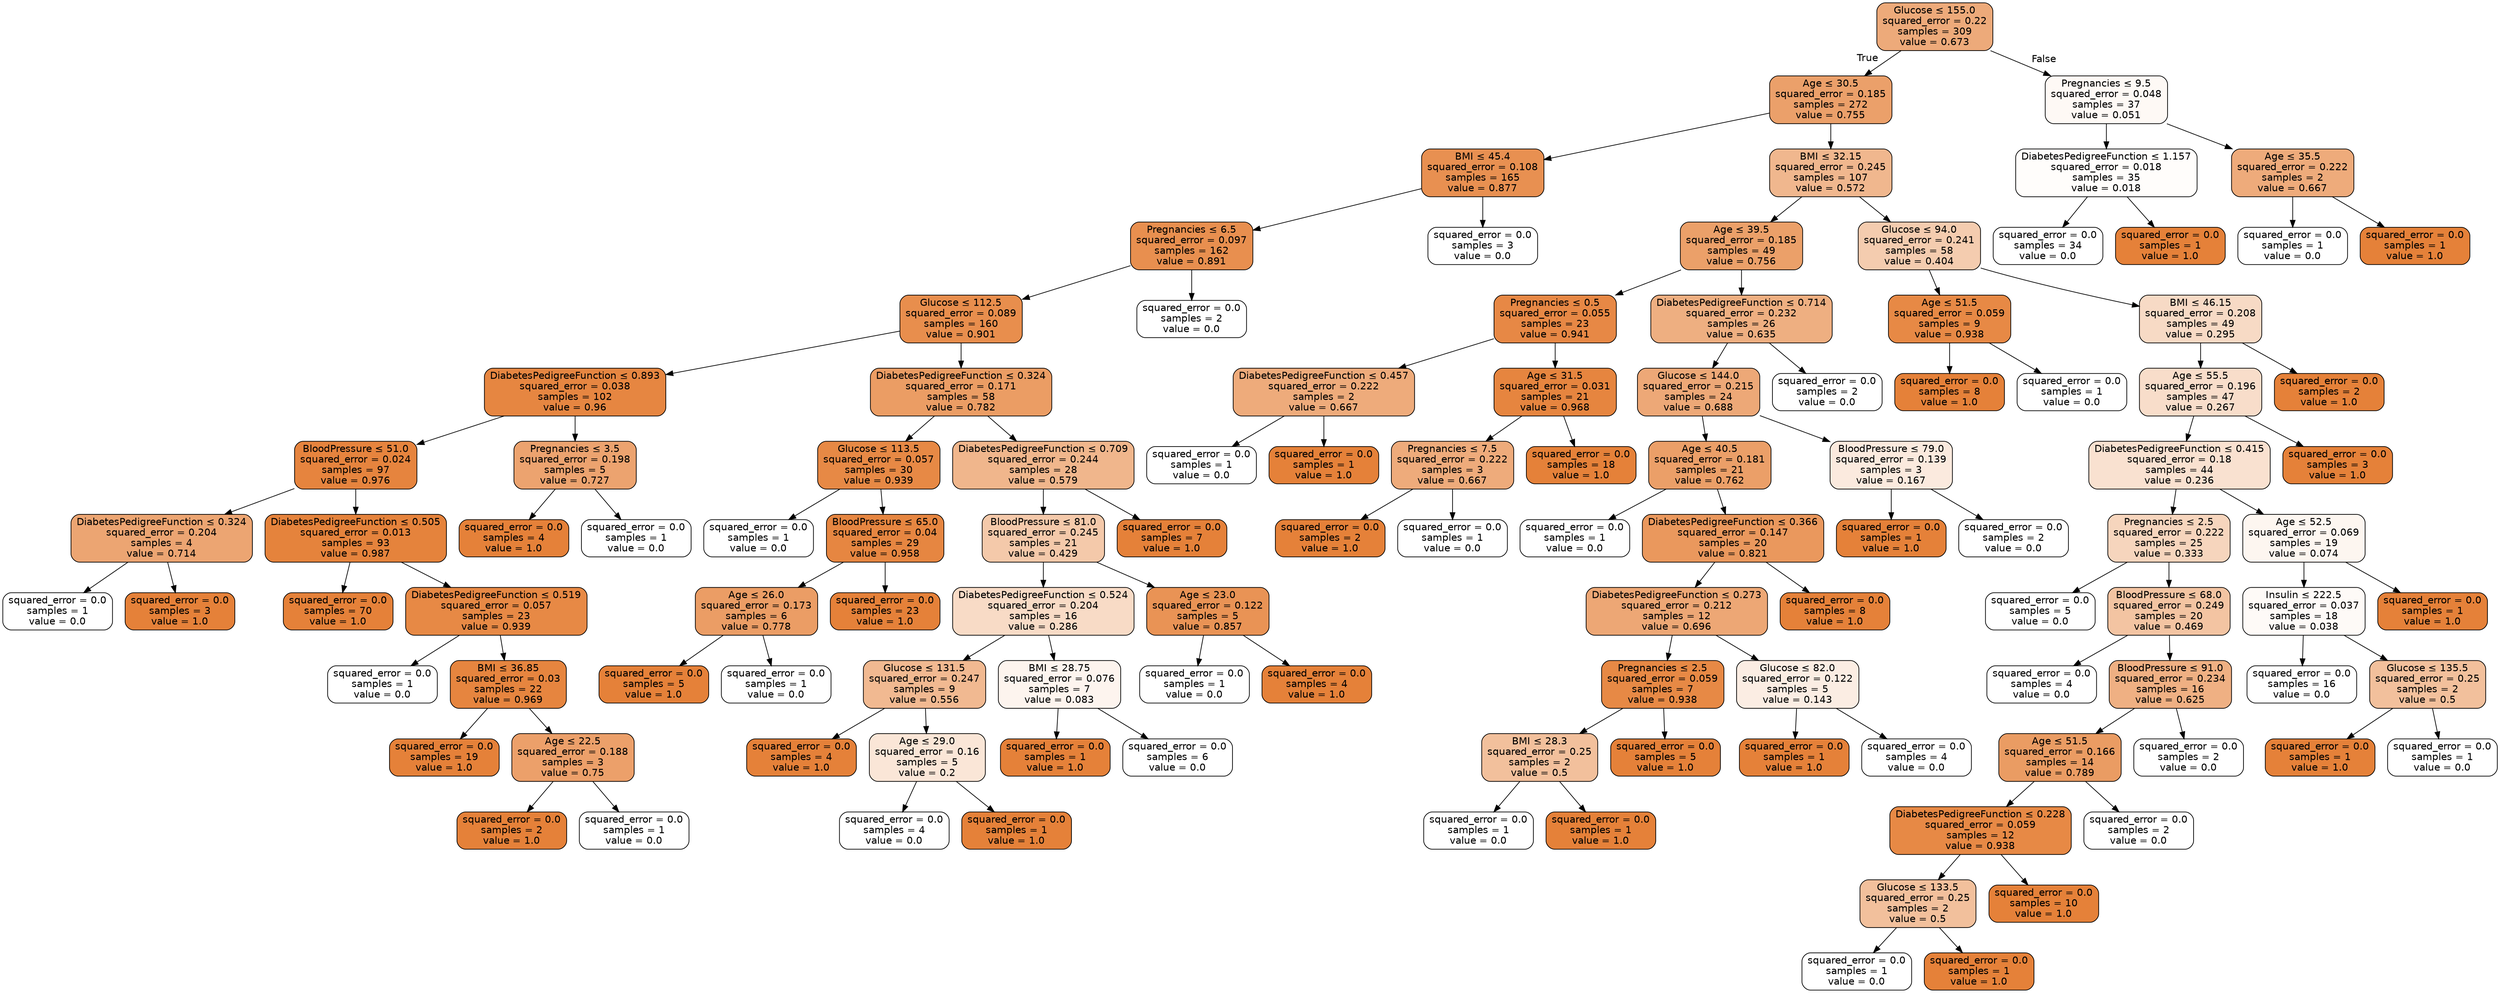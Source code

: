 digraph Tree {
node [shape=box, style="filled, rounded", color="black", fontname="helvetica"] ;
edge [fontname="helvetica"] ;
0 [label=<Glucose &le; 155.0<br/>squared_error = 0.22<br/>samples = 309<br/>value = 0.673>, fillcolor="#edaa7a"] ;
1 [label=<Age &le; 30.5<br/>squared_error = 0.185<br/>samples = 272<br/>value = 0.755>, fillcolor="#eba06a"] ;
0 -> 1 [labeldistance=2.5, labelangle=45, headlabel="True"] ;
2 [label=<BMI &le; 45.4<br/>squared_error = 0.108<br/>samples = 165<br/>value = 0.877>, fillcolor="#e89051"] ;
1 -> 2 ;
3 [label=<Pregnancies &le; 6.5<br/>squared_error = 0.097<br/>samples = 162<br/>value = 0.891>, fillcolor="#e88f4f"] ;
2 -> 3 ;
4 [label=<Glucose &le; 112.5<br/>squared_error = 0.089<br/>samples = 160<br/>value = 0.901>, fillcolor="#e88e4d"] ;
3 -> 4 ;
5 [label=<DiabetesPedigreeFunction &le; 0.893<br/>squared_error = 0.038<br/>samples = 102<br/>value = 0.96>, fillcolor="#e68641"] ;
4 -> 5 ;
6 [label=<BloodPressure &le; 51.0<br/>squared_error = 0.024<br/>samples = 97<br/>value = 0.976>, fillcolor="#e6843e"] ;
5 -> 6 ;
7 [label=<DiabetesPedigreeFunction &le; 0.324<br/>squared_error = 0.204<br/>samples = 4<br/>value = 0.714>, fillcolor="#eca572"] ;
6 -> 7 ;
8 [label=<squared_error = 0.0<br/>samples = 1<br/>value = 0.0>, fillcolor="#ffffff"] ;
7 -> 8 ;
9 [label=<squared_error = 0.0<br/>samples = 3<br/>value = 1.0>, fillcolor="#e58139"] ;
7 -> 9 ;
10 [label=<DiabetesPedigreeFunction &le; 0.505<br/>squared_error = 0.013<br/>samples = 93<br/>value = 0.987>, fillcolor="#e5833c"] ;
6 -> 10 ;
11 [label=<squared_error = 0.0<br/>samples = 70<br/>value = 1.0>, fillcolor="#e58139"] ;
10 -> 11 ;
12 [label=<DiabetesPedigreeFunction &le; 0.519<br/>squared_error = 0.057<br/>samples = 23<br/>value = 0.939>, fillcolor="#e78945"] ;
10 -> 12 ;
13 [label=<squared_error = 0.0<br/>samples = 1<br/>value = 0.0>, fillcolor="#ffffff"] ;
12 -> 13 ;
14 [label=<BMI &le; 36.85<br/>squared_error = 0.03<br/>samples = 22<br/>value = 0.969>, fillcolor="#e6853f"] ;
12 -> 14 ;
15 [label=<squared_error = 0.0<br/>samples = 19<br/>value = 1.0>, fillcolor="#e58139"] ;
14 -> 15 ;
16 [label=<Age &le; 22.5<br/>squared_error = 0.188<br/>samples = 3<br/>value = 0.75>, fillcolor="#eca06a"] ;
14 -> 16 ;
17 [label=<squared_error = 0.0<br/>samples = 2<br/>value = 1.0>, fillcolor="#e58139"] ;
16 -> 17 ;
18 [label=<squared_error = 0.0<br/>samples = 1<br/>value = 0.0>, fillcolor="#ffffff"] ;
16 -> 18 ;
19 [label=<Pregnancies &le; 3.5<br/>squared_error = 0.198<br/>samples = 5<br/>value = 0.727>, fillcolor="#eca36f"] ;
5 -> 19 ;
20 [label=<squared_error = 0.0<br/>samples = 4<br/>value = 1.0>, fillcolor="#e58139"] ;
19 -> 20 ;
21 [label=<squared_error = 0.0<br/>samples = 1<br/>value = 0.0>, fillcolor="#ffffff"] ;
19 -> 21 ;
22 [label=<DiabetesPedigreeFunction &le; 0.324<br/>squared_error = 0.171<br/>samples = 58<br/>value = 0.782>, fillcolor="#eb9d64"] ;
4 -> 22 ;
23 [label=<Glucose &le; 113.5<br/>squared_error = 0.057<br/>samples = 30<br/>value = 0.939>, fillcolor="#e78945"] ;
22 -> 23 ;
24 [label=<squared_error = 0.0<br/>samples = 1<br/>value = 0.0>, fillcolor="#ffffff"] ;
23 -> 24 ;
25 [label=<BloodPressure &le; 65.0<br/>squared_error = 0.04<br/>samples = 29<br/>value = 0.958>, fillcolor="#e68641"] ;
23 -> 25 ;
26 [label=<Age &le; 26.0<br/>squared_error = 0.173<br/>samples = 6<br/>value = 0.778>, fillcolor="#eb9d65"] ;
25 -> 26 ;
27 [label=<squared_error = 0.0<br/>samples = 5<br/>value = 1.0>, fillcolor="#e58139"] ;
26 -> 27 ;
28 [label=<squared_error = 0.0<br/>samples = 1<br/>value = 0.0>, fillcolor="#ffffff"] ;
26 -> 28 ;
29 [label=<squared_error = 0.0<br/>samples = 23<br/>value = 1.0>, fillcolor="#e58139"] ;
25 -> 29 ;
30 [label=<DiabetesPedigreeFunction &le; 0.709<br/>squared_error = 0.244<br/>samples = 28<br/>value = 0.579>, fillcolor="#f0b68c"] ;
22 -> 30 ;
31 [label=<BloodPressure &le; 81.0<br/>squared_error = 0.245<br/>samples = 21<br/>value = 0.429>, fillcolor="#f4c9aa"] ;
30 -> 31 ;
32 [label=<DiabetesPedigreeFunction &le; 0.524<br/>squared_error = 0.204<br/>samples = 16<br/>value = 0.286>, fillcolor="#f8dbc6"] ;
31 -> 32 ;
33 [label=<Glucose &le; 131.5<br/>squared_error = 0.247<br/>samples = 9<br/>value = 0.556>, fillcolor="#f1b991"] ;
32 -> 33 ;
34 [label=<squared_error = 0.0<br/>samples = 4<br/>value = 1.0>, fillcolor="#e58139"] ;
33 -> 34 ;
35 [label=<Age &le; 29.0<br/>squared_error = 0.16<br/>samples = 5<br/>value = 0.2>, fillcolor="#fae6d7"] ;
33 -> 35 ;
36 [label=<squared_error = 0.0<br/>samples = 4<br/>value = 0.0>, fillcolor="#ffffff"] ;
35 -> 36 ;
37 [label=<squared_error = 0.0<br/>samples = 1<br/>value = 1.0>, fillcolor="#e58139"] ;
35 -> 37 ;
38 [label=<BMI &le; 28.75<br/>squared_error = 0.076<br/>samples = 7<br/>value = 0.083>, fillcolor="#fdf4ee"] ;
32 -> 38 ;
39 [label=<squared_error = 0.0<br/>samples = 1<br/>value = 1.0>, fillcolor="#e58139"] ;
38 -> 39 ;
40 [label=<squared_error = 0.0<br/>samples = 6<br/>value = 0.0>, fillcolor="#ffffff"] ;
38 -> 40 ;
41 [label=<Age &le; 23.0<br/>squared_error = 0.122<br/>samples = 5<br/>value = 0.857>, fillcolor="#e99355"] ;
31 -> 41 ;
42 [label=<squared_error = 0.0<br/>samples = 1<br/>value = 0.0>, fillcolor="#ffffff"] ;
41 -> 42 ;
43 [label=<squared_error = 0.0<br/>samples = 4<br/>value = 1.0>, fillcolor="#e58139"] ;
41 -> 43 ;
44 [label=<squared_error = 0.0<br/>samples = 7<br/>value = 1.0>, fillcolor="#e58139"] ;
30 -> 44 ;
45 [label=<squared_error = 0.0<br/>samples = 2<br/>value = 0.0>, fillcolor="#ffffff"] ;
3 -> 45 ;
46 [label=<squared_error = 0.0<br/>samples = 3<br/>value = 0.0>, fillcolor="#ffffff"] ;
2 -> 46 ;
47 [label=<BMI &le; 32.15<br/>squared_error = 0.245<br/>samples = 107<br/>value = 0.572>, fillcolor="#f0b78e"] ;
1 -> 47 ;
48 [label=<Age &le; 39.5<br/>squared_error = 0.185<br/>samples = 49<br/>value = 0.756>, fillcolor="#eba069"] ;
47 -> 48 ;
49 [label=<Pregnancies &le; 0.5<br/>squared_error = 0.055<br/>samples = 23<br/>value = 0.941>, fillcolor="#e78845"] ;
48 -> 49 ;
50 [label=<DiabetesPedigreeFunction &le; 0.457<br/>squared_error = 0.222<br/>samples = 2<br/>value = 0.667>, fillcolor="#eeab7b"] ;
49 -> 50 ;
51 [label=<squared_error = 0.0<br/>samples = 1<br/>value = 0.0>, fillcolor="#ffffff"] ;
50 -> 51 ;
52 [label=<squared_error = 0.0<br/>samples = 1<br/>value = 1.0>, fillcolor="#e58139"] ;
50 -> 52 ;
53 [label=<Age &le; 31.5<br/>squared_error = 0.031<br/>samples = 21<br/>value = 0.968>, fillcolor="#e6853f"] ;
49 -> 53 ;
54 [label=<Pregnancies &le; 7.5<br/>squared_error = 0.222<br/>samples = 3<br/>value = 0.667>, fillcolor="#eeab7b"] ;
53 -> 54 ;
55 [label=<squared_error = 0.0<br/>samples = 2<br/>value = 1.0>, fillcolor="#e58139"] ;
54 -> 55 ;
56 [label=<squared_error = 0.0<br/>samples = 1<br/>value = 0.0>, fillcolor="#ffffff"] ;
54 -> 56 ;
57 [label=<squared_error = 0.0<br/>samples = 18<br/>value = 1.0>, fillcolor="#e58139"] ;
53 -> 57 ;
58 [label=<DiabetesPedigreeFunction &le; 0.714<br/>squared_error = 0.232<br/>samples = 26<br/>value = 0.635>, fillcolor="#eeaf81"] ;
48 -> 58 ;
59 [label=<Glucose &le; 144.0<br/>squared_error = 0.215<br/>samples = 24<br/>value = 0.688>, fillcolor="#eda877"] ;
58 -> 59 ;
60 [label=<Age &le; 40.5<br/>squared_error = 0.181<br/>samples = 21<br/>value = 0.762>, fillcolor="#eb9f68"] ;
59 -> 60 ;
61 [label=<squared_error = 0.0<br/>samples = 1<br/>value = 0.0>, fillcolor="#ffffff"] ;
60 -> 61 ;
62 [label=<DiabetesPedigreeFunction &le; 0.366<br/>squared_error = 0.147<br/>samples = 20<br/>value = 0.821>, fillcolor="#ea985d"] ;
60 -> 62 ;
63 [label=<DiabetesPedigreeFunction &le; 0.273<br/>squared_error = 0.212<br/>samples = 12<br/>value = 0.696>, fillcolor="#eda775"] ;
62 -> 63 ;
64 [label=<Pregnancies &le; 2.5<br/>squared_error = 0.059<br/>samples = 7<br/>value = 0.938>, fillcolor="#e78945"] ;
63 -> 64 ;
65 [label=<BMI &le; 28.3<br/>squared_error = 0.25<br/>samples = 2<br/>value = 0.5>, fillcolor="#f2c09c"] ;
64 -> 65 ;
66 [label=<squared_error = 0.0<br/>samples = 1<br/>value = 0.0>, fillcolor="#ffffff"] ;
65 -> 66 ;
67 [label=<squared_error = 0.0<br/>samples = 1<br/>value = 1.0>, fillcolor="#e58139"] ;
65 -> 67 ;
68 [label=<squared_error = 0.0<br/>samples = 5<br/>value = 1.0>, fillcolor="#e58139"] ;
64 -> 68 ;
69 [label=<Glucose &le; 82.0<br/>squared_error = 0.122<br/>samples = 5<br/>value = 0.143>, fillcolor="#fbede3"] ;
63 -> 69 ;
70 [label=<squared_error = 0.0<br/>samples = 1<br/>value = 1.0>, fillcolor="#e58139"] ;
69 -> 70 ;
71 [label=<squared_error = 0.0<br/>samples = 4<br/>value = 0.0>, fillcolor="#ffffff"] ;
69 -> 71 ;
72 [label=<squared_error = 0.0<br/>samples = 8<br/>value = 1.0>, fillcolor="#e58139"] ;
62 -> 72 ;
73 [label=<BloodPressure &le; 79.0<br/>squared_error = 0.139<br/>samples = 3<br/>value = 0.167>, fillcolor="#fbeade"] ;
59 -> 73 ;
74 [label=<squared_error = 0.0<br/>samples = 1<br/>value = 1.0>, fillcolor="#e58139"] ;
73 -> 74 ;
75 [label=<squared_error = 0.0<br/>samples = 2<br/>value = 0.0>, fillcolor="#ffffff"] ;
73 -> 75 ;
76 [label=<squared_error = 0.0<br/>samples = 2<br/>value = 0.0>, fillcolor="#ffffff"] ;
58 -> 76 ;
77 [label=<Glucose &le; 94.0<br/>squared_error = 0.241<br/>samples = 58<br/>value = 0.404>, fillcolor="#f4ccaf"] ;
47 -> 77 ;
78 [label=<Age &le; 51.5<br/>squared_error = 0.059<br/>samples = 9<br/>value = 0.938>, fillcolor="#e78945"] ;
77 -> 78 ;
79 [label=<squared_error = 0.0<br/>samples = 8<br/>value = 1.0>, fillcolor="#e58139"] ;
78 -> 79 ;
80 [label=<squared_error = 0.0<br/>samples = 1<br/>value = 0.0>, fillcolor="#ffffff"] ;
78 -> 80 ;
81 [label=<BMI &le; 46.15<br/>squared_error = 0.208<br/>samples = 49<br/>value = 0.295>, fillcolor="#f7dac5"] ;
77 -> 81 ;
82 [label=<Age &le; 55.5<br/>squared_error = 0.196<br/>samples = 47<br/>value = 0.267>, fillcolor="#f8ddca"] ;
81 -> 82 ;
83 [label=<DiabetesPedigreeFunction &le; 0.415<br/>squared_error = 0.18<br/>samples = 44<br/>value = 0.236>, fillcolor="#f9e1d0"] ;
82 -> 83 ;
84 [label=<Pregnancies &le; 2.5<br/>squared_error = 0.222<br/>samples = 25<br/>value = 0.333>, fillcolor="#f6d5bd"] ;
83 -> 84 ;
85 [label=<squared_error = 0.0<br/>samples = 5<br/>value = 0.0>, fillcolor="#ffffff"] ;
84 -> 85 ;
86 [label=<BloodPressure &le; 68.0<br/>squared_error = 0.249<br/>samples = 20<br/>value = 0.469>, fillcolor="#f3c4a2"] ;
84 -> 86 ;
87 [label=<squared_error = 0.0<br/>samples = 4<br/>value = 0.0>, fillcolor="#ffffff"] ;
86 -> 87 ;
88 [label=<BloodPressure &le; 91.0<br/>squared_error = 0.234<br/>samples = 16<br/>value = 0.625>, fillcolor="#efb083"] ;
86 -> 88 ;
89 [label=<Age &le; 51.5<br/>squared_error = 0.166<br/>samples = 14<br/>value = 0.789>, fillcolor="#ea9c63"] ;
88 -> 89 ;
90 [label=<DiabetesPedigreeFunction &le; 0.228<br/>squared_error = 0.059<br/>samples = 12<br/>value = 0.938>, fillcolor="#e78945"] ;
89 -> 90 ;
91 [label=<Glucose &le; 133.5<br/>squared_error = 0.25<br/>samples = 2<br/>value = 0.5>, fillcolor="#f2c09c"] ;
90 -> 91 ;
92 [label=<squared_error = 0.0<br/>samples = 1<br/>value = 0.0>, fillcolor="#ffffff"] ;
91 -> 92 ;
93 [label=<squared_error = 0.0<br/>samples = 1<br/>value = 1.0>, fillcolor="#e58139"] ;
91 -> 93 ;
94 [label=<squared_error = 0.0<br/>samples = 10<br/>value = 1.0>, fillcolor="#e58139"] ;
90 -> 94 ;
95 [label=<squared_error = 0.0<br/>samples = 2<br/>value = 0.0>, fillcolor="#ffffff"] ;
89 -> 95 ;
96 [label=<squared_error = 0.0<br/>samples = 2<br/>value = 0.0>, fillcolor="#ffffff"] ;
88 -> 96 ;
97 [label=<Age &le; 52.5<br/>squared_error = 0.069<br/>samples = 19<br/>value = 0.074>, fillcolor="#fdf6f0"] ;
83 -> 97 ;
98 [label=<Insulin &le; 222.5<br/>squared_error = 0.037<br/>samples = 18<br/>value = 0.038>, fillcolor="#fefaf7"] ;
97 -> 98 ;
99 [label=<squared_error = 0.0<br/>samples = 16<br/>value = 0.0>, fillcolor="#ffffff"] ;
98 -> 99 ;
100 [label=<Glucose &le; 135.5<br/>squared_error = 0.25<br/>samples = 2<br/>value = 0.5>, fillcolor="#f2c09c"] ;
98 -> 100 ;
101 [label=<squared_error = 0.0<br/>samples = 1<br/>value = 1.0>, fillcolor="#e58139"] ;
100 -> 101 ;
102 [label=<squared_error = 0.0<br/>samples = 1<br/>value = 0.0>, fillcolor="#ffffff"] ;
100 -> 102 ;
103 [label=<squared_error = 0.0<br/>samples = 1<br/>value = 1.0>, fillcolor="#e58139"] ;
97 -> 103 ;
104 [label=<squared_error = 0.0<br/>samples = 3<br/>value = 1.0>, fillcolor="#e58139"] ;
82 -> 104 ;
105 [label=<squared_error = 0.0<br/>samples = 2<br/>value = 1.0>, fillcolor="#e58139"] ;
81 -> 105 ;
106 [label=<Pregnancies &le; 9.5<br/>squared_error = 0.048<br/>samples = 37<br/>value = 0.051>, fillcolor="#fef9f5"] ;
0 -> 106 [labeldistance=2.5, labelangle=-45, headlabel="False"] ;
107 [label=<DiabetesPedigreeFunction &le; 1.157<br/>squared_error = 0.018<br/>samples = 35<br/>value = 0.018>, fillcolor="#fffdfb"] ;
106 -> 107 ;
108 [label=<squared_error = 0.0<br/>samples = 34<br/>value = 0.0>, fillcolor="#ffffff"] ;
107 -> 108 ;
109 [label=<squared_error = 0.0<br/>samples = 1<br/>value = 1.0>, fillcolor="#e58139"] ;
107 -> 109 ;
110 [label=<Age &le; 35.5<br/>squared_error = 0.222<br/>samples = 2<br/>value = 0.667>, fillcolor="#eeab7b"] ;
106 -> 110 ;
111 [label=<squared_error = 0.0<br/>samples = 1<br/>value = 0.0>, fillcolor="#ffffff"] ;
110 -> 111 ;
112 [label=<squared_error = 0.0<br/>samples = 1<br/>value = 1.0>, fillcolor="#e58139"] ;
110 -> 112 ;
}
